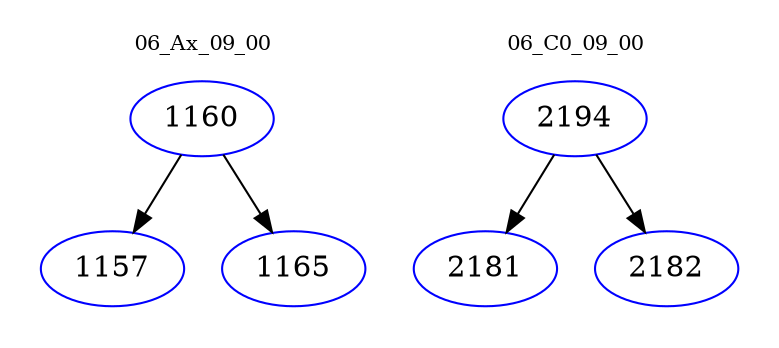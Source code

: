 digraph{
subgraph cluster_0 {
color = white
label = "06_Ax_09_00";
fontsize=10;
T0_1160 [label="1160", color="blue"]
T0_1160 -> T0_1157 [color="black"]
T0_1157 [label="1157", color="blue"]
T0_1160 -> T0_1165 [color="black"]
T0_1165 [label="1165", color="blue"]
}
subgraph cluster_1 {
color = white
label = "06_C0_09_00";
fontsize=10;
T1_2194 [label="2194", color="blue"]
T1_2194 -> T1_2181 [color="black"]
T1_2181 [label="2181", color="blue"]
T1_2194 -> T1_2182 [color="black"]
T1_2182 [label="2182", color="blue"]
}
}
